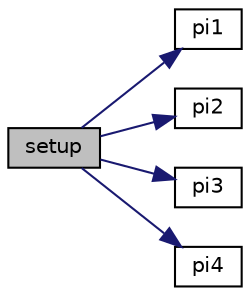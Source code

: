 digraph "setup"
{
 // LATEX_PDF_SIZE
  edge [fontname="Helvetica",fontsize="10",labelfontname="Helvetica",labelfontsize="10"];
  node [fontname="Helvetica",fontsize="10",shape=record];
  rankdir="LR";
  Node325 [label="setup",height=0.2,width=0.4,color="black", fillcolor="grey75", style="filled", fontcolor="black",tooltip=" "];
  Node325 -> Node326 [color="midnightblue",fontsize="10",style="solid",fontname="Helvetica"];
  Node326 [label="pi1",height=0.2,width=0.4,color="black", fillcolor="white", style="filled",URL="$multi2_8c.html#aa6e28a79517b509154714e51c2c1dc3b",tooltip=" "];
  Node325 -> Node327 [color="midnightblue",fontsize="10",style="solid",fontname="Helvetica"];
  Node327 [label="pi2",height=0.2,width=0.4,color="black", fillcolor="white", style="filled",URL="$multi2_8c.html#a37c4b6b09dd5493456b3c765914b1481",tooltip=" "];
  Node325 -> Node328 [color="midnightblue",fontsize="10",style="solid",fontname="Helvetica"];
  Node328 [label="pi3",height=0.2,width=0.4,color="black", fillcolor="white", style="filled",URL="$multi2_8c.html#a3e3c386a25d0f6950651f1fa5277c147",tooltip=" "];
  Node325 -> Node329 [color="midnightblue",fontsize="10",style="solid",fontname="Helvetica"];
  Node329 [label="pi4",height=0.2,width=0.4,color="black", fillcolor="white", style="filled",URL="$multi2_8c.html#ad94b543f7f2133e851ecb20bd9324e12",tooltip=" "];
}
